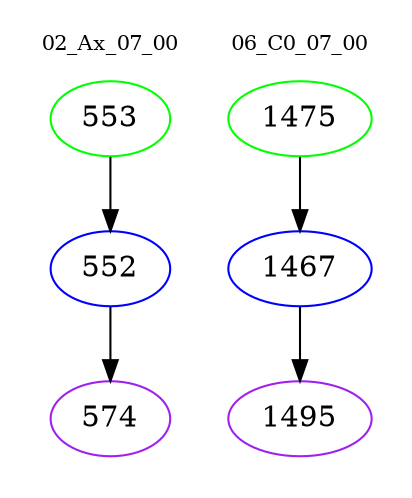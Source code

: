 digraph{
subgraph cluster_0 {
color = white
label = "02_Ax_07_00";
fontsize=10;
T0_553 [label="553", color="green"]
T0_553 -> T0_552 [color="black"]
T0_552 [label="552", color="blue"]
T0_552 -> T0_574 [color="black"]
T0_574 [label="574", color="purple"]
}
subgraph cluster_1 {
color = white
label = "06_C0_07_00";
fontsize=10;
T1_1475 [label="1475", color="green"]
T1_1475 -> T1_1467 [color="black"]
T1_1467 [label="1467", color="blue"]
T1_1467 -> T1_1495 [color="black"]
T1_1495 [label="1495", color="purple"]
}
}
